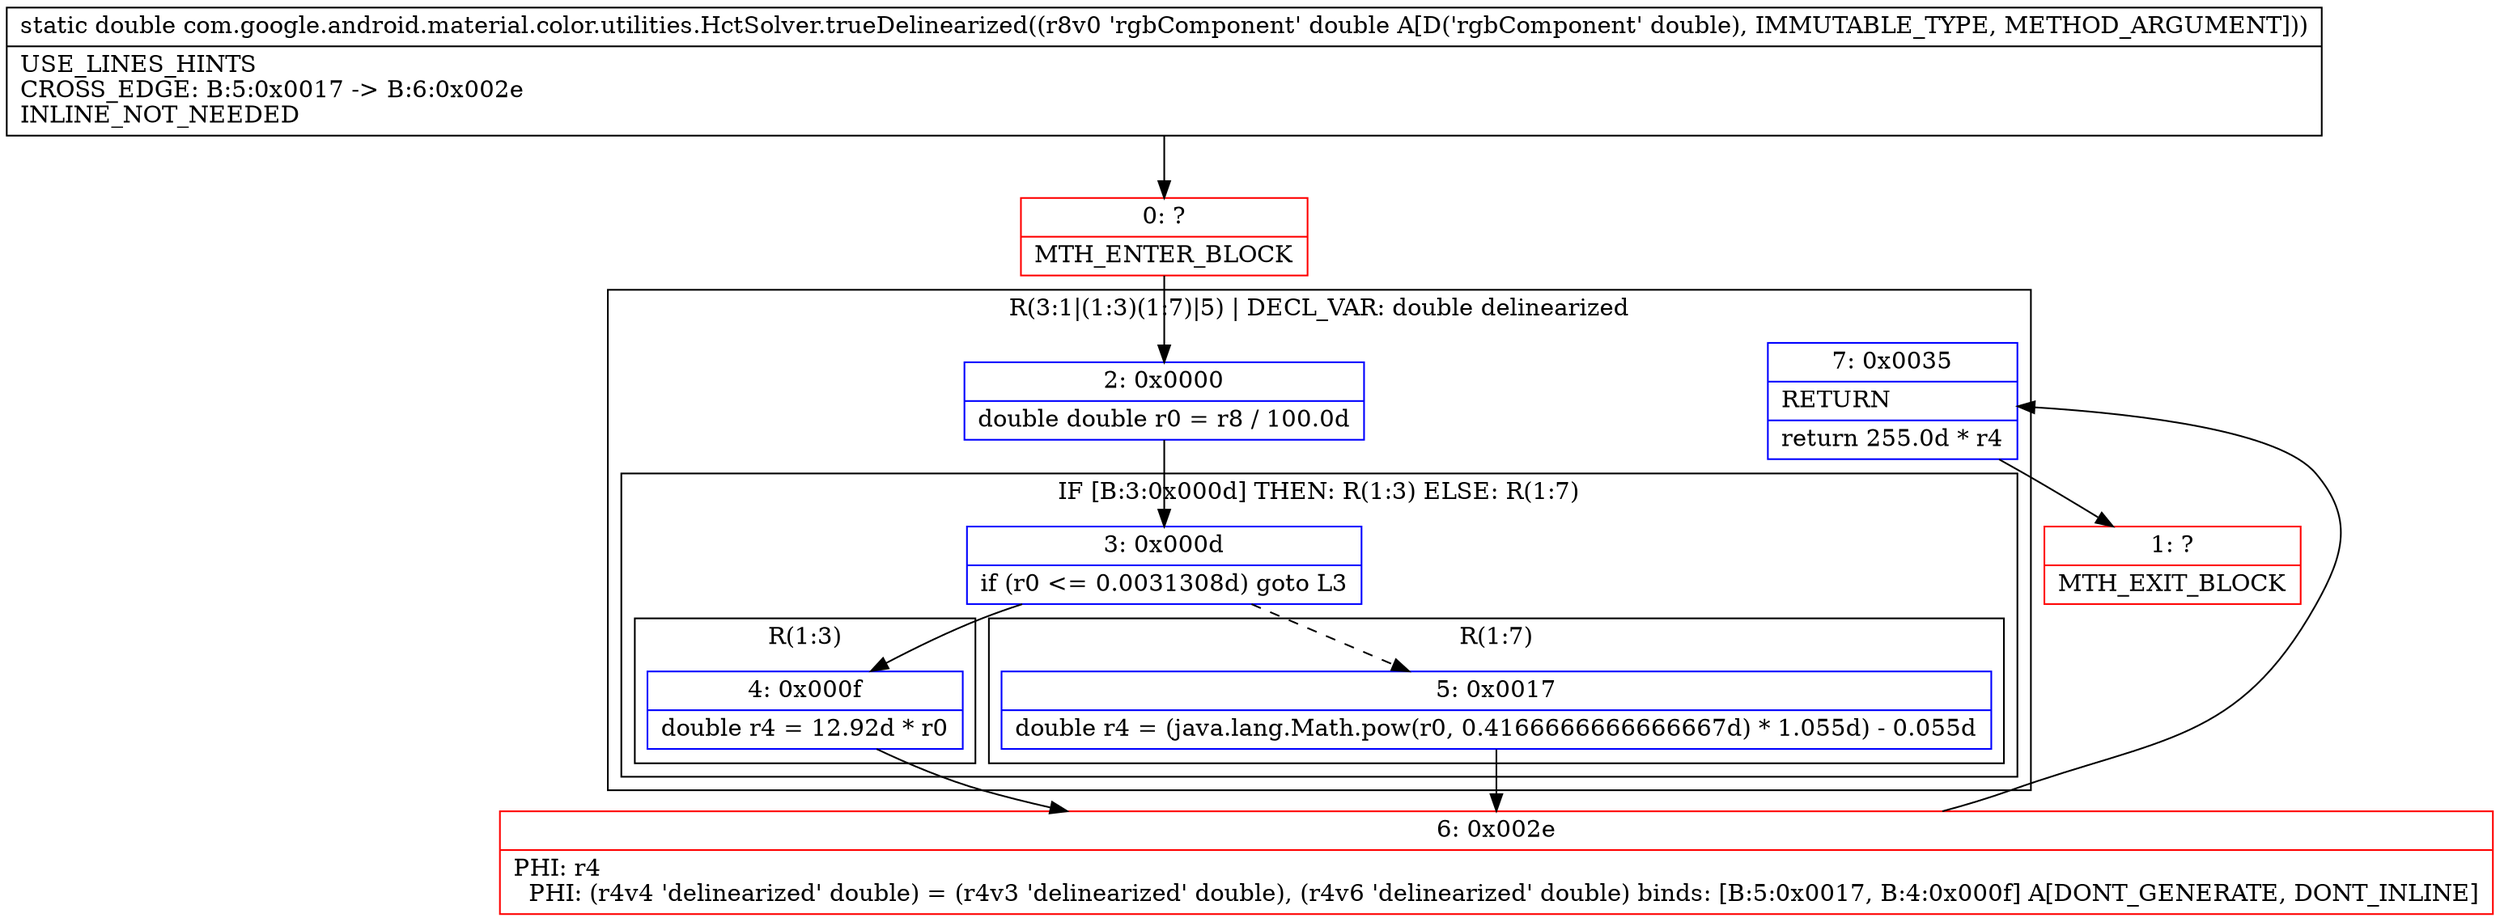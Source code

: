digraph "CFG forcom.google.android.material.color.utilities.HctSolver.trueDelinearized(D)D" {
subgraph cluster_Region_1016140086 {
label = "R(3:1|(1:3)(1:7)|5) | DECL_VAR: double delinearized\l";
node [shape=record,color=blue];
Node_2 [shape=record,label="{2\:\ 0x0000|double double r0 = r8 \/ 100.0d\l}"];
subgraph cluster_IfRegion_1138290593 {
label = "IF [B:3:0x000d] THEN: R(1:3) ELSE: R(1:7)";
node [shape=record,color=blue];
Node_3 [shape=record,label="{3\:\ 0x000d|if (r0 \<= 0.0031308d) goto L3\l}"];
subgraph cluster_Region_1573053227 {
label = "R(1:3)";
node [shape=record,color=blue];
Node_4 [shape=record,label="{4\:\ 0x000f|double r4 = 12.92d * r0\l}"];
}
subgraph cluster_Region_1829679325 {
label = "R(1:7)";
node [shape=record,color=blue];
Node_5 [shape=record,label="{5\:\ 0x0017|double r4 = (java.lang.Math.pow(r0, 0.4166666666666667d) * 1.055d) \- 0.055d\l}"];
}
}
Node_7 [shape=record,label="{7\:\ 0x0035|RETURN\l|return 255.0d * r4\l}"];
}
Node_0 [shape=record,color=red,label="{0\:\ ?|MTH_ENTER_BLOCK\l}"];
Node_6 [shape=record,color=red,label="{6\:\ 0x002e|PHI: r4 \l  PHI: (r4v4 'delinearized' double) = (r4v3 'delinearized' double), (r4v6 'delinearized' double) binds: [B:5:0x0017, B:4:0x000f] A[DONT_GENERATE, DONT_INLINE]\l}"];
Node_1 [shape=record,color=red,label="{1\:\ ?|MTH_EXIT_BLOCK\l}"];
MethodNode[shape=record,label="{static double com.google.android.material.color.utilities.HctSolver.trueDelinearized((r8v0 'rgbComponent' double A[D('rgbComponent' double), IMMUTABLE_TYPE, METHOD_ARGUMENT]))  | USE_LINES_HINTS\lCROSS_EDGE: B:5:0x0017 \-\> B:6:0x002e\lINLINE_NOT_NEEDED\l}"];
MethodNode -> Node_0;Node_2 -> Node_3;
Node_3 -> Node_4;
Node_3 -> Node_5[style=dashed];
Node_4 -> Node_6;
Node_5 -> Node_6;
Node_7 -> Node_1;
Node_0 -> Node_2;
Node_6 -> Node_7;
}

